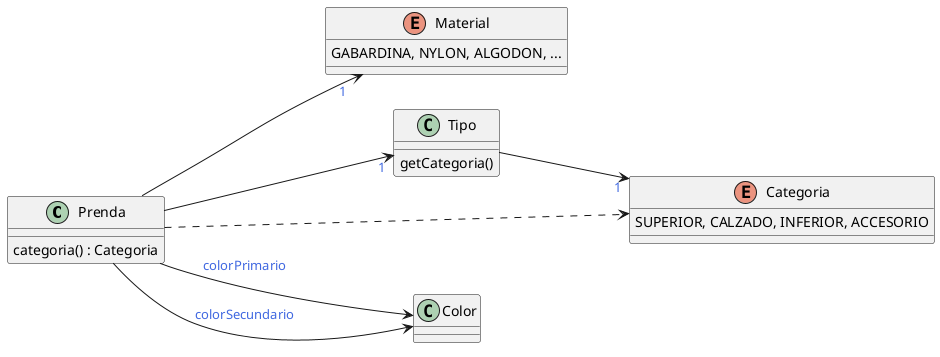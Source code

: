 @startuml
left to right direction
skinparam backgroundColor transparent
skinparam arrowFontColor royalblue

class Prenda {
    categoria() : Categoria
}
enum Material {
    GABARDINA, NYLON, ALGODON, ...
}
class Tipo {
    getCategoria()
}
enum Categoria {
    SUPERIOR, CALZADO, INFERIOR, ACCESORIO
}
class Color
Prenda --> Color : colorPrimario
Prenda --> Color : colorSecundario
Prenda --> "1" Material
Prenda ..> Categoria
Prenda --> "1" Tipo
Tipo --> "1" Categoria
@enduml
